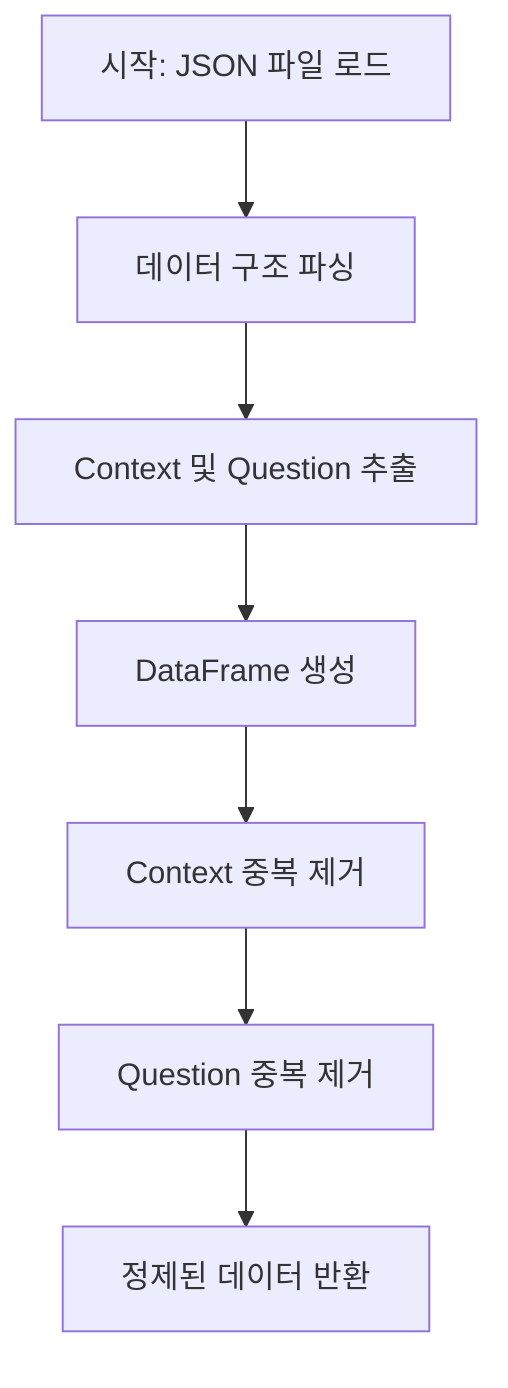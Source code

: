 flowchart TD
    A[시작: JSON 파일 로드] --> B[데이터 구조 파싱]
    B --> C[Context 및 Question 추출]
    C --> D[DataFrame 생성]
    D --> E[Context 중복 제거]
    E --> F[Question 중복 제거]
    F --> G[정제된 데이터 반환]